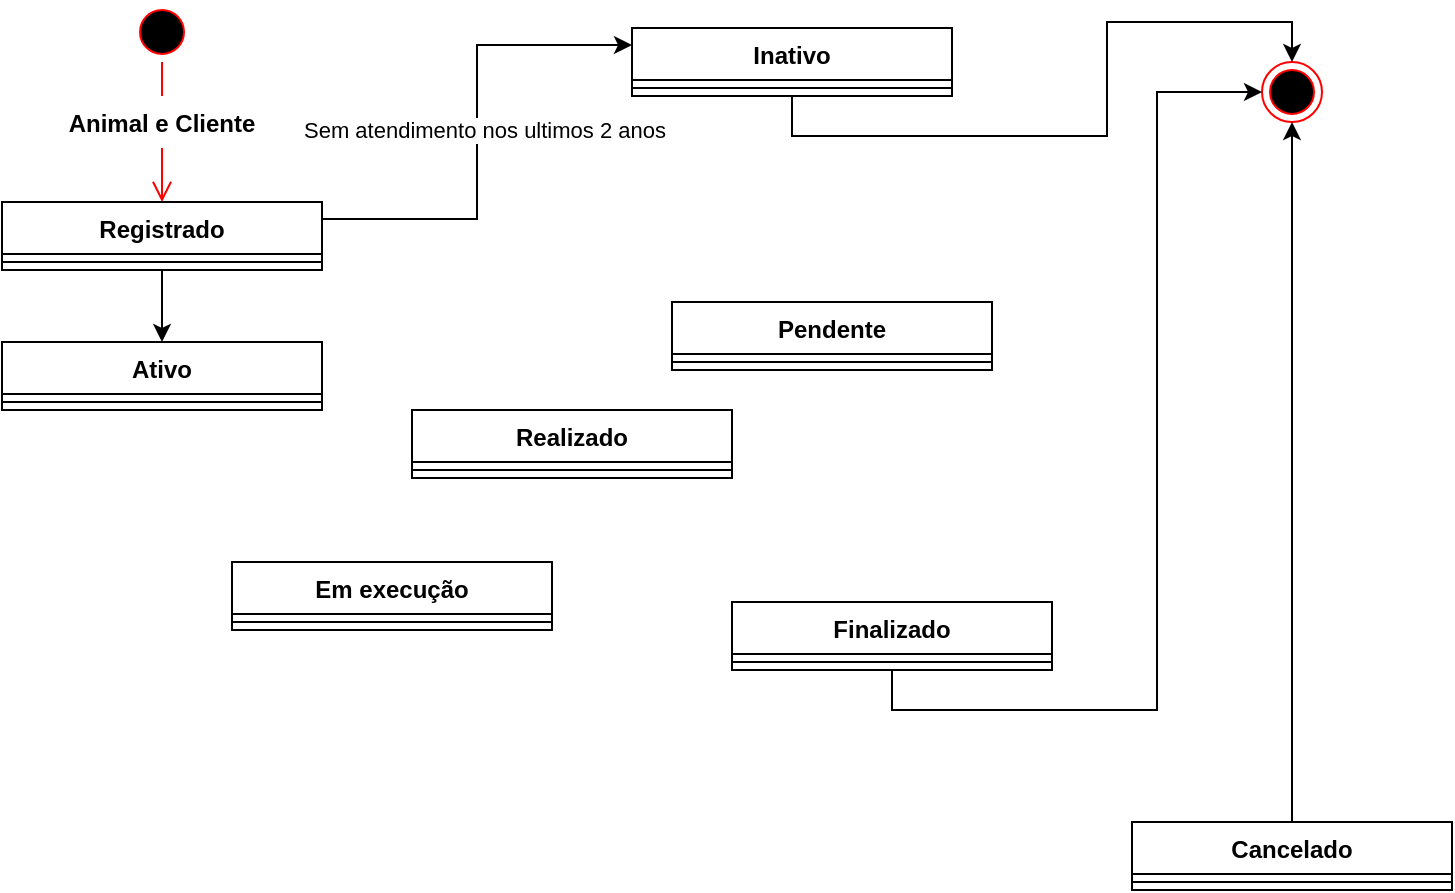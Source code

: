 <mxfile version="20.0.1" type="github">
  <diagram id="jpYS5bdtp1Yp2qriCIKv" name="Página-1">
    <mxGraphModel dx="1117" dy="574" grid="1" gridSize="10" guides="1" tooltips="1" connect="1" arrows="1" fold="1" page="1" pageScale="1" pageWidth="827" pageHeight="1169" math="0" shadow="0">
      <root>
        <mxCell id="0" />
        <mxCell id="1" parent="0" />
        <mxCell id="xdCgkop32PFPf1K6I4ij-1" value="" style="ellipse;html=1;shape=startState;fillColor=#000000;strokeColor=#ff0000;" vertex="1" parent="1">
          <mxGeometry x="80" y="40" width="30" height="30" as="geometry" />
        </mxCell>
        <mxCell id="xdCgkop32PFPf1K6I4ij-2" value="" style="edgeStyle=orthogonalEdgeStyle;html=1;verticalAlign=bottom;endArrow=open;endSize=8;strokeColor=#ff0000;rounded=0;entryX=0.5;entryY=0;entryDx=0;entryDy=0;startArrow=none;" edge="1" source="xdCgkop32PFPf1K6I4ij-34" parent="1" target="xdCgkop32PFPf1K6I4ij-28">
          <mxGeometry relative="1" as="geometry">
            <mxPoint x="95" y="130" as="targetPoint" />
            <Array as="points">
              <mxPoint x="95" y="110" />
              <mxPoint x="95" y="110" />
            </Array>
          </mxGeometry>
        </mxCell>
        <mxCell id="xdCgkop32PFPf1K6I4ij-3" value="" style="ellipse;html=1;shape=endState;fillColor=#000000;strokeColor=#ff0000;" vertex="1" parent="1">
          <mxGeometry x="645" y="70" width="30" height="30" as="geometry" />
        </mxCell>
        <mxCell id="xdCgkop32PFPf1K6I4ij-5" value="Ativo" style="swimlane;fontStyle=1;align=center;verticalAlign=top;childLayout=stackLayout;horizontal=1;startSize=26;horizontalStack=0;resizeParent=1;resizeParentMax=0;resizeLast=0;collapsible=1;marginBottom=0;" vertex="1" parent="1">
          <mxGeometry x="15" y="210" width="160" height="34" as="geometry" />
        </mxCell>
        <mxCell id="xdCgkop32PFPf1K6I4ij-7" value="" style="line;strokeWidth=1;fillColor=none;align=left;verticalAlign=middle;spacingTop=-1;spacingLeft=3;spacingRight=3;rotatable=0;labelPosition=right;points=[];portConstraint=eastwest;" vertex="1" parent="xdCgkop32PFPf1K6I4ij-5">
          <mxGeometry y="26" width="160" height="8" as="geometry" />
        </mxCell>
        <mxCell id="xdCgkop32PFPf1K6I4ij-32" style="edgeStyle=orthogonalEdgeStyle;rounded=0;orthogonalLoop=1;jettySize=auto;html=1;exitX=0.5;exitY=1;exitDx=0;exitDy=0;entryX=0.5;entryY=0;entryDx=0;entryDy=0;" edge="1" parent="1" source="xdCgkop32PFPf1K6I4ij-10" target="xdCgkop32PFPf1K6I4ij-3">
          <mxGeometry relative="1" as="geometry" />
        </mxCell>
        <mxCell id="xdCgkop32PFPf1K6I4ij-10" value="Inativo" style="swimlane;fontStyle=1;align=center;verticalAlign=top;childLayout=stackLayout;horizontal=1;startSize=26;horizontalStack=0;resizeParent=1;resizeParentMax=0;resizeLast=0;collapsible=1;marginBottom=0;" vertex="1" parent="1">
          <mxGeometry x="330" y="53" width="160" height="34" as="geometry" />
        </mxCell>
        <mxCell id="xdCgkop32PFPf1K6I4ij-11" value="" style="line;strokeWidth=1;fillColor=none;align=left;verticalAlign=middle;spacingTop=-1;spacingLeft=3;spacingRight=3;rotatable=0;labelPosition=right;points=[];portConstraint=eastwest;" vertex="1" parent="xdCgkop32PFPf1K6I4ij-10">
          <mxGeometry y="26" width="160" height="8" as="geometry" />
        </mxCell>
        <mxCell id="xdCgkop32PFPf1K6I4ij-13" value="Realizado" style="swimlane;fontStyle=1;align=center;verticalAlign=top;childLayout=stackLayout;horizontal=1;startSize=26;horizontalStack=0;resizeParent=1;resizeParentMax=0;resizeLast=0;collapsible=1;marginBottom=0;" vertex="1" parent="1">
          <mxGeometry x="220" y="244" width="160" height="34" as="geometry" />
        </mxCell>
        <mxCell id="xdCgkop32PFPf1K6I4ij-14" value="" style="line;strokeWidth=1;fillColor=none;align=left;verticalAlign=middle;spacingTop=-1;spacingLeft=3;spacingRight=3;rotatable=0;labelPosition=right;points=[];portConstraint=eastwest;" vertex="1" parent="xdCgkop32PFPf1K6I4ij-13">
          <mxGeometry y="26" width="160" height="8" as="geometry" />
        </mxCell>
        <mxCell id="xdCgkop32PFPf1K6I4ij-16" value="Pendente" style="swimlane;fontStyle=1;align=center;verticalAlign=top;childLayout=stackLayout;horizontal=1;startSize=26;horizontalStack=0;resizeParent=1;resizeParentMax=0;resizeLast=0;collapsible=1;marginBottom=0;" vertex="1" parent="1">
          <mxGeometry x="350" y="190" width="160" height="34" as="geometry" />
        </mxCell>
        <mxCell id="xdCgkop32PFPf1K6I4ij-17" value="" style="line;strokeWidth=1;fillColor=none;align=left;verticalAlign=middle;spacingTop=-1;spacingLeft=3;spacingRight=3;rotatable=0;labelPosition=right;points=[];portConstraint=eastwest;" vertex="1" parent="xdCgkop32PFPf1K6I4ij-16">
          <mxGeometry y="26" width="160" height="8" as="geometry" />
        </mxCell>
        <mxCell id="xdCgkop32PFPf1K6I4ij-19" value="Em execução" style="swimlane;fontStyle=1;align=center;verticalAlign=top;childLayout=stackLayout;horizontal=1;startSize=26;horizontalStack=0;resizeParent=1;resizeParentMax=0;resizeLast=0;collapsible=1;marginBottom=0;" vertex="1" parent="1">
          <mxGeometry x="130" y="320" width="160" height="34" as="geometry" />
        </mxCell>
        <mxCell id="xdCgkop32PFPf1K6I4ij-20" value="" style="line;strokeWidth=1;fillColor=none;align=left;verticalAlign=middle;spacingTop=-1;spacingLeft=3;spacingRight=3;rotatable=0;labelPosition=right;points=[];portConstraint=eastwest;" vertex="1" parent="xdCgkop32PFPf1K6I4ij-19">
          <mxGeometry y="26" width="160" height="8" as="geometry" />
        </mxCell>
        <mxCell id="xdCgkop32PFPf1K6I4ij-31" style="edgeStyle=orthogonalEdgeStyle;rounded=0;orthogonalLoop=1;jettySize=auto;html=1;exitX=0.5;exitY=0;exitDx=0;exitDy=0;entryX=0.5;entryY=1;entryDx=0;entryDy=0;" edge="1" parent="1" source="xdCgkop32PFPf1K6I4ij-23" target="xdCgkop32PFPf1K6I4ij-3">
          <mxGeometry relative="1" as="geometry" />
        </mxCell>
        <mxCell id="xdCgkop32PFPf1K6I4ij-23" value="Cancelado" style="swimlane;fontStyle=1;align=center;verticalAlign=top;childLayout=stackLayout;horizontal=1;startSize=26;horizontalStack=0;resizeParent=1;resizeParentMax=0;resizeLast=0;collapsible=1;marginBottom=0;" vertex="1" parent="1">
          <mxGeometry x="580" y="450" width="160" height="34" as="geometry" />
        </mxCell>
        <mxCell id="xdCgkop32PFPf1K6I4ij-24" value="" style="line;strokeWidth=1;fillColor=none;align=left;verticalAlign=middle;spacingTop=-1;spacingLeft=3;spacingRight=3;rotatable=0;labelPosition=right;points=[];portConstraint=eastwest;" vertex="1" parent="xdCgkop32PFPf1K6I4ij-23">
          <mxGeometry y="26" width="160" height="8" as="geometry" />
        </mxCell>
        <mxCell id="xdCgkop32PFPf1K6I4ij-30" style="edgeStyle=orthogonalEdgeStyle;rounded=0;orthogonalLoop=1;jettySize=auto;html=1;exitX=0.5;exitY=1;exitDx=0;exitDy=0;entryX=0;entryY=0.5;entryDx=0;entryDy=0;" edge="1" parent="1" source="xdCgkop32PFPf1K6I4ij-25" target="xdCgkop32PFPf1K6I4ij-3">
          <mxGeometry relative="1" as="geometry" />
        </mxCell>
        <mxCell id="xdCgkop32PFPf1K6I4ij-25" value="Finalizado" style="swimlane;fontStyle=1;align=center;verticalAlign=top;childLayout=stackLayout;horizontal=1;startSize=26;horizontalStack=0;resizeParent=1;resizeParentMax=0;resizeLast=0;collapsible=1;marginBottom=0;" vertex="1" parent="1">
          <mxGeometry x="380" y="340" width="160" height="34" as="geometry" />
        </mxCell>
        <mxCell id="xdCgkop32PFPf1K6I4ij-26" value="" style="line;strokeWidth=1;fillColor=none;align=left;verticalAlign=middle;spacingTop=-1;spacingLeft=3;spacingRight=3;rotatable=0;labelPosition=right;points=[];portConstraint=eastwest;" vertex="1" parent="xdCgkop32PFPf1K6I4ij-25">
          <mxGeometry y="26" width="160" height="8" as="geometry" />
        </mxCell>
        <mxCell id="xdCgkop32PFPf1K6I4ij-36" style="edgeStyle=orthogonalEdgeStyle;rounded=0;orthogonalLoop=1;jettySize=auto;html=1;exitX=0.5;exitY=1;exitDx=0;exitDy=0;" edge="1" parent="1" source="xdCgkop32PFPf1K6I4ij-28" target="xdCgkop32PFPf1K6I4ij-5">
          <mxGeometry relative="1" as="geometry" />
        </mxCell>
        <mxCell id="xdCgkop32PFPf1K6I4ij-37" style="edgeStyle=orthogonalEdgeStyle;rounded=0;orthogonalLoop=1;jettySize=auto;html=1;exitX=1;exitY=0.25;exitDx=0;exitDy=0;entryX=0;entryY=0.25;entryDx=0;entryDy=0;" edge="1" parent="1" source="xdCgkop32PFPf1K6I4ij-28" target="xdCgkop32PFPf1K6I4ij-10">
          <mxGeometry relative="1" as="geometry" />
        </mxCell>
        <mxCell id="xdCgkop32PFPf1K6I4ij-38" value="Sem atendimento nos ultimos 2 anos" style="edgeLabel;html=1;align=center;verticalAlign=middle;resizable=0;points=[];" vertex="1" connectable="0" parent="xdCgkop32PFPf1K6I4ij-37">
          <mxGeometry x="0.135" y="-3" relative="1" as="geometry">
            <mxPoint y="15" as="offset" />
          </mxGeometry>
        </mxCell>
        <mxCell id="xdCgkop32PFPf1K6I4ij-28" value="Registrado" style="swimlane;fontStyle=1;align=center;verticalAlign=top;childLayout=stackLayout;horizontal=1;startSize=26;horizontalStack=0;resizeParent=1;resizeParentMax=0;resizeLast=0;collapsible=1;marginBottom=0;" vertex="1" parent="1">
          <mxGeometry x="15" y="140" width="160" height="34" as="geometry" />
        </mxCell>
        <mxCell id="xdCgkop32PFPf1K6I4ij-29" value="" style="line;strokeWidth=1;fillColor=none;align=left;verticalAlign=middle;spacingTop=-1;spacingLeft=3;spacingRight=3;rotatable=0;labelPosition=right;points=[];portConstraint=eastwest;" vertex="1" parent="xdCgkop32PFPf1K6I4ij-28">
          <mxGeometry y="26" width="160" height="8" as="geometry" />
        </mxCell>
        <mxCell id="xdCgkop32PFPf1K6I4ij-34" value="Animal e Cliente" style="text;align=center;fontStyle=1;verticalAlign=middle;spacingLeft=3;spacingRight=3;strokeColor=none;rotatable=0;points=[[0,0.5],[1,0.5]];portConstraint=eastwest;" vertex="1" parent="1">
          <mxGeometry x="55" y="87" width="80" height="26" as="geometry" />
        </mxCell>
        <mxCell id="xdCgkop32PFPf1K6I4ij-35" value="" style="edgeStyle=orthogonalEdgeStyle;html=1;verticalAlign=bottom;endArrow=none;endSize=8;strokeColor=#ff0000;rounded=0;entryX=0.5;entryY=0;entryDx=0;entryDy=0;" edge="1" parent="1" source="xdCgkop32PFPf1K6I4ij-1" target="xdCgkop32PFPf1K6I4ij-34">
          <mxGeometry relative="1" as="geometry">
            <mxPoint x="95" y="140" as="targetPoint" />
            <mxPoint x="95" y="70" as="sourcePoint" />
          </mxGeometry>
        </mxCell>
      </root>
    </mxGraphModel>
  </diagram>
</mxfile>
